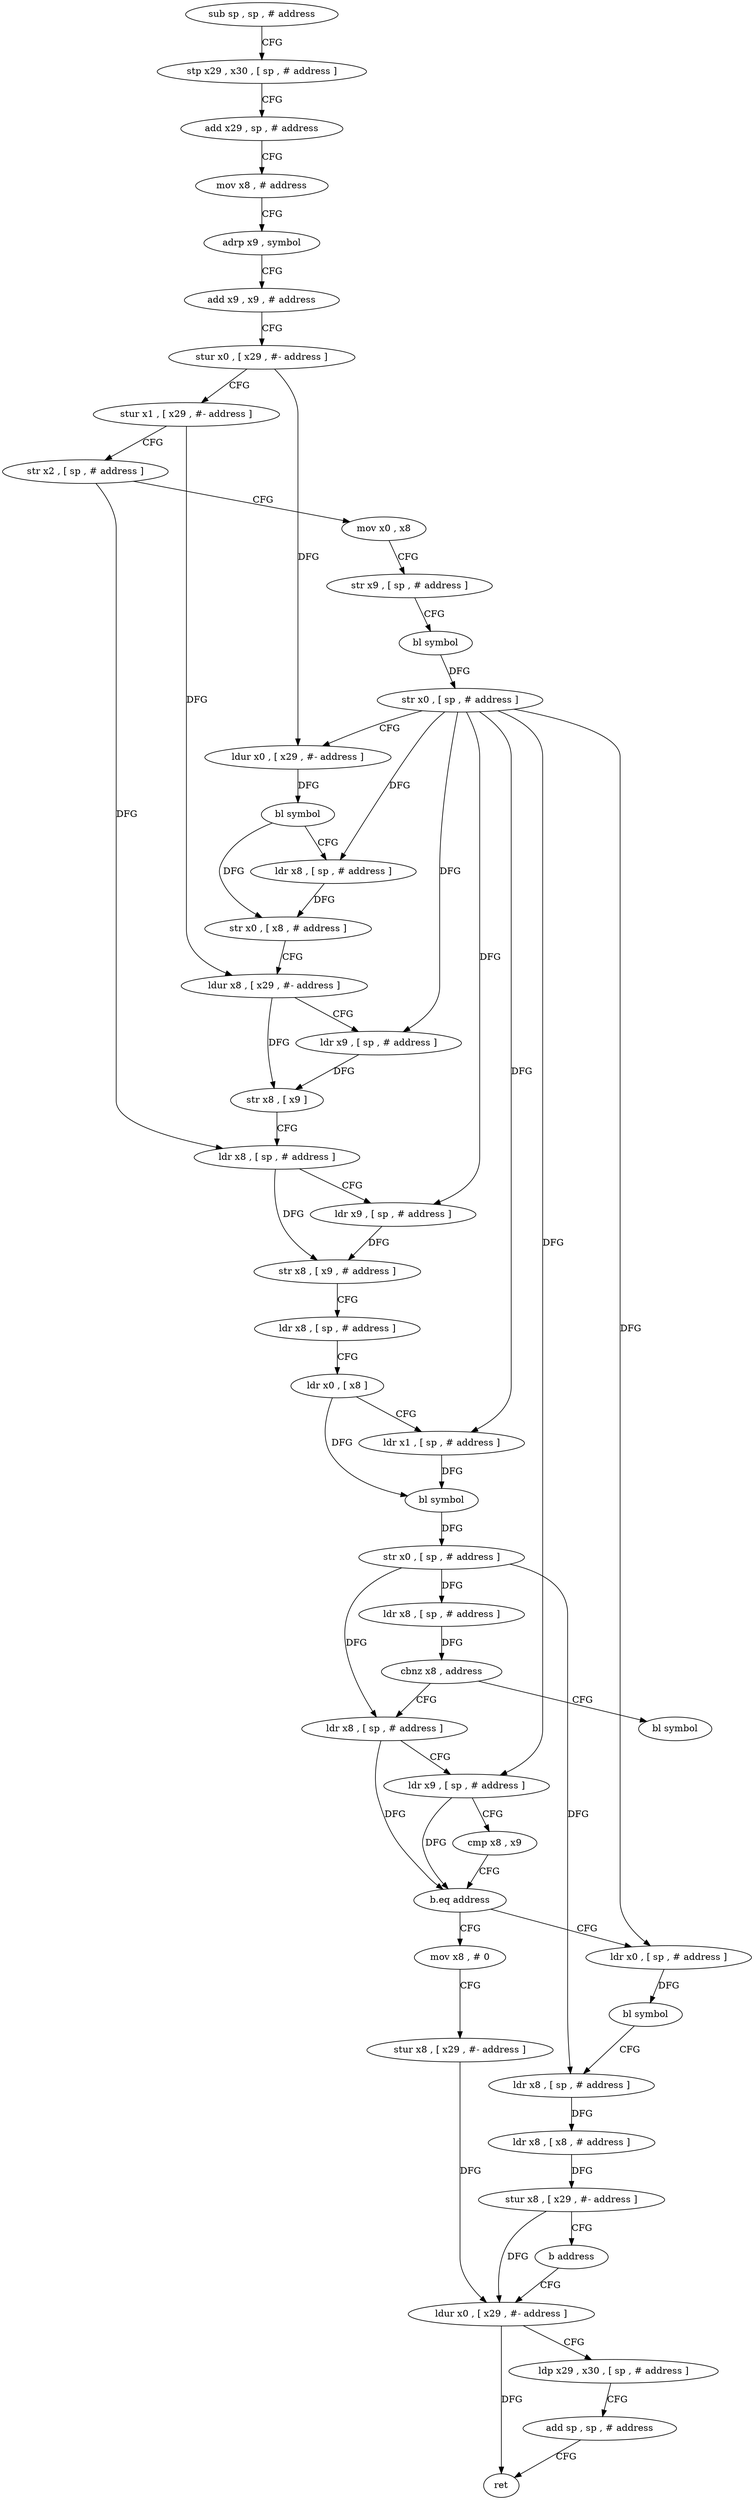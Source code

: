 digraph "func" {
"4244084" [label = "sub sp , sp , # address" ]
"4244088" [label = "stp x29 , x30 , [ sp , # address ]" ]
"4244092" [label = "add x29 , sp , # address" ]
"4244096" [label = "mov x8 , # address" ]
"4244100" [label = "adrp x9 , symbol" ]
"4244104" [label = "add x9 , x9 , # address" ]
"4244108" [label = "stur x0 , [ x29 , #- address ]" ]
"4244112" [label = "stur x1 , [ x29 , #- address ]" ]
"4244116" [label = "str x2 , [ sp , # address ]" ]
"4244120" [label = "mov x0 , x8" ]
"4244124" [label = "str x9 , [ sp , # address ]" ]
"4244128" [label = "bl symbol" ]
"4244132" [label = "str x0 , [ sp , # address ]" ]
"4244136" [label = "ldur x0 , [ x29 , #- address ]" ]
"4244140" [label = "bl symbol" ]
"4244144" [label = "ldr x8 , [ sp , # address ]" ]
"4244148" [label = "str x0 , [ x8 , # address ]" ]
"4244152" [label = "ldur x8 , [ x29 , #- address ]" ]
"4244156" [label = "ldr x9 , [ sp , # address ]" ]
"4244160" [label = "str x8 , [ x9 ]" ]
"4244164" [label = "ldr x8 , [ sp , # address ]" ]
"4244168" [label = "ldr x9 , [ sp , # address ]" ]
"4244172" [label = "str x8 , [ x9 , # address ]" ]
"4244176" [label = "ldr x8 , [ sp , # address ]" ]
"4244180" [label = "ldr x0 , [ x8 ]" ]
"4244184" [label = "ldr x1 , [ sp , # address ]" ]
"4244188" [label = "bl symbol" ]
"4244192" [label = "str x0 , [ sp , # address ]" ]
"4244196" [label = "ldr x8 , [ sp , # address ]" ]
"4244200" [label = "cbnz x8 , address" ]
"4244208" [label = "ldr x8 , [ sp , # address ]" ]
"4244204" [label = "bl symbol" ]
"4244212" [label = "ldr x9 , [ sp , # address ]" ]
"4244216" [label = "cmp x8 , x9" ]
"4244220" [label = "b.eq address" ]
"4244248" [label = "mov x8 , # 0" ]
"4244224" [label = "ldr x0 , [ sp , # address ]" ]
"4244252" [label = "stur x8 , [ x29 , #- address ]" ]
"4244256" [label = "ldur x0 , [ x29 , #- address ]" ]
"4244228" [label = "bl symbol" ]
"4244232" [label = "ldr x8 , [ sp , # address ]" ]
"4244236" [label = "ldr x8 , [ x8 , # address ]" ]
"4244240" [label = "stur x8 , [ x29 , #- address ]" ]
"4244244" [label = "b address" ]
"4244260" [label = "ldp x29 , x30 , [ sp , # address ]" ]
"4244264" [label = "add sp , sp , # address" ]
"4244268" [label = "ret" ]
"4244084" -> "4244088" [ label = "CFG" ]
"4244088" -> "4244092" [ label = "CFG" ]
"4244092" -> "4244096" [ label = "CFG" ]
"4244096" -> "4244100" [ label = "CFG" ]
"4244100" -> "4244104" [ label = "CFG" ]
"4244104" -> "4244108" [ label = "CFG" ]
"4244108" -> "4244112" [ label = "CFG" ]
"4244108" -> "4244136" [ label = "DFG" ]
"4244112" -> "4244116" [ label = "CFG" ]
"4244112" -> "4244152" [ label = "DFG" ]
"4244116" -> "4244120" [ label = "CFG" ]
"4244116" -> "4244164" [ label = "DFG" ]
"4244120" -> "4244124" [ label = "CFG" ]
"4244124" -> "4244128" [ label = "CFG" ]
"4244128" -> "4244132" [ label = "DFG" ]
"4244132" -> "4244136" [ label = "CFG" ]
"4244132" -> "4244144" [ label = "DFG" ]
"4244132" -> "4244156" [ label = "DFG" ]
"4244132" -> "4244168" [ label = "DFG" ]
"4244132" -> "4244184" [ label = "DFG" ]
"4244132" -> "4244212" [ label = "DFG" ]
"4244132" -> "4244224" [ label = "DFG" ]
"4244136" -> "4244140" [ label = "DFG" ]
"4244140" -> "4244144" [ label = "CFG" ]
"4244140" -> "4244148" [ label = "DFG" ]
"4244144" -> "4244148" [ label = "DFG" ]
"4244148" -> "4244152" [ label = "CFG" ]
"4244152" -> "4244156" [ label = "CFG" ]
"4244152" -> "4244160" [ label = "DFG" ]
"4244156" -> "4244160" [ label = "DFG" ]
"4244160" -> "4244164" [ label = "CFG" ]
"4244164" -> "4244168" [ label = "CFG" ]
"4244164" -> "4244172" [ label = "DFG" ]
"4244168" -> "4244172" [ label = "DFG" ]
"4244172" -> "4244176" [ label = "CFG" ]
"4244176" -> "4244180" [ label = "CFG" ]
"4244180" -> "4244184" [ label = "CFG" ]
"4244180" -> "4244188" [ label = "DFG" ]
"4244184" -> "4244188" [ label = "DFG" ]
"4244188" -> "4244192" [ label = "DFG" ]
"4244192" -> "4244196" [ label = "DFG" ]
"4244192" -> "4244208" [ label = "DFG" ]
"4244192" -> "4244232" [ label = "DFG" ]
"4244196" -> "4244200" [ label = "DFG" ]
"4244200" -> "4244208" [ label = "CFG" ]
"4244200" -> "4244204" [ label = "CFG" ]
"4244208" -> "4244212" [ label = "CFG" ]
"4244208" -> "4244220" [ label = "DFG" ]
"4244212" -> "4244216" [ label = "CFG" ]
"4244212" -> "4244220" [ label = "DFG" ]
"4244216" -> "4244220" [ label = "CFG" ]
"4244220" -> "4244248" [ label = "CFG" ]
"4244220" -> "4244224" [ label = "CFG" ]
"4244248" -> "4244252" [ label = "CFG" ]
"4244224" -> "4244228" [ label = "DFG" ]
"4244252" -> "4244256" [ label = "DFG" ]
"4244256" -> "4244260" [ label = "CFG" ]
"4244256" -> "4244268" [ label = "DFG" ]
"4244228" -> "4244232" [ label = "CFG" ]
"4244232" -> "4244236" [ label = "DFG" ]
"4244236" -> "4244240" [ label = "DFG" ]
"4244240" -> "4244244" [ label = "CFG" ]
"4244240" -> "4244256" [ label = "DFG" ]
"4244244" -> "4244256" [ label = "CFG" ]
"4244260" -> "4244264" [ label = "CFG" ]
"4244264" -> "4244268" [ label = "CFG" ]
}
